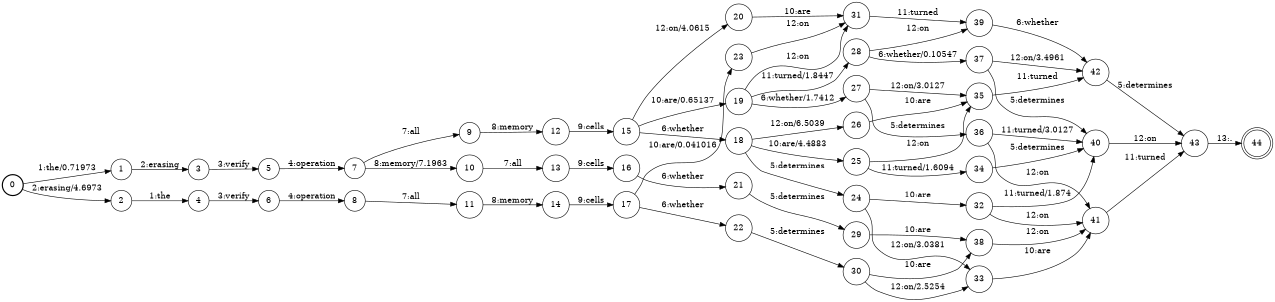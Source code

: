 digraph FST {
rankdir = LR;
size = "8.5,11";
label = "";
center = 1;
orientation = Portrait;
ranksep = "0.4";
nodesep = "0.25";
0 [label = "0", shape = circle, style = bold, fontsize = 14]
	0 -> 1 [label = "1:the/0.71973", fontsize = 14];
	0 -> 2 [label = "2:erasing/4.6973", fontsize = 14];
1 [label = "1", shape = circle, style = solid, fontsize = 14]
	1 -> 3 [label = "2:erasing", fontsize = 14];
2 [label = "2", shape = circle, style = solid, fontsize = 14]
	2 -> 4 [label = "1:the", fontsize = 14];
3 [label = "3", shape = circle, style = solid, fontsize = 14]
	3 -> 5 [label = "3:verify", fontsize = 14];
4 [label = "4", shape = circle, style = solid, fontsize = 14]
	4 -> 6 [label = "3:verify", fontsize = 14];
5 [label = "5", shape = circle, style = solid, fontsize = 14]
	5 -> 7 [label = "4:operation", fontsize = 14];
6 [label = "6", shape = circle, style = solid, fontsize = 14]
	6 -> 8 [label = "4:operation", fontsize = 14];
7 [label = "7", shape = circle, style = solid, fontsize = 14]
	7 -> 9 [label = "7:all", fontsize = 14];
	7 -> 10 [label = "8:memory/7.1963", fontsize = 14];
8 [label = "8", shape = circle, style = solid, fontsize = 14]
	8 -> 11 [label = "7:all", fontsize = 14];
9 [label = "9", shape = circle, style = solid, fontsize = 14]
	9 -> 12 [label = "8:memory", fontsize = 14];
10 [label = "10", shape = circle, style = solid, fontsize = 14]
	10 -> 13 [label = "7:all", fontsize = 14];
11 [label = "11", shape = circle, style = solid, fontsize = 14]
	11 -> 14 [label = "8:memory", fontsize = 14];
12 [label = "12", shape = circle, style = solid, fontsize = 14]
	12 -> 15 [label = "9:cells", fontsize = 14];
13 [label = "13", shape = circle, style = solid, fontsize = 14]
	13 -> 16 [label = "9:cells", fontsize = 14];
14 [label = "14", shape = circle, style = solid, fontsize = 14]
	14 -> 17 [label = "9:cells", fontsize = 14];
15 [label = "15", shape = circle, style = solid, fontsize = 14]
	15 -> 18 [label = "6:whether", fontsize = 14];
	15 -> 19 [label = "10:are/0.65137", fontsize = 14];
	15 -> 20 [label = "12:on/4.0615", fontsize = 14];
16 [label = "16", shape = circle, style = solid, fontsize = 14]
	16 -> 21 [label = "6:whether", fontsize = 14];
17 [label = "17", shape = circle, style = solid, fontsize = 14]
	17 -> 22 [label = "6:whether", fontsize = 14];
	17 -> 23 [label = "10:are/0.041016", fontsize = 14];
18 [label = "18", shape = circle, style = solid, fontsize = 14]
	18 -> 24 [label = "5:determines", fontsize = 14];
	18 -> 25 [label = "10:are/4.4883", fontsize = 14];
	18 -> 26 [label = "12:on/6.5039", fontsize = 14];
19 [label = "19", shape = circle, style = solid, fontsize = 14]
	19 -> 27 [label = "6:whether/1.7412", fontsize = 14];
	19 -> 28 [label = "11:turned/1.8447", fontsize = 14];
	19 -> 31 [label = "12:on", fontsize = 14];
20 [label = "20", shape = circle, style = solid, fontsize = 14]
	20 -> 31 [label = "10:are", fontsize = 14];
21 [label = "21", shape = circle, style = solid, fontsize = 14]
	21 -> 29 [label = "5:determines", fontsize = 14];
22 [label = "22", shape = circle, style = solid, fontsize = 14]
	22 -> 30 [label = "5:determines", fontsize = 14];
23 [label = "23", shape = circle, style = solid, fontsize = 14]
	23 -> 31 [label = "12:on", fontsize = 14];
24 [label = "24", shape = circle, style = solid, fontsize = 14]
	24 -> 32 [label = "10:are", fontsize = 14];
	24 -> 33 [label = "12:on/3.0381", fontsize = 14];
25 [label = "25", shape = circle, style = solid, fontsize = 14]
	25 -> 34 [label = "11:turned/1.6094", fontsize = 14];
	25 -> 35 [label = "12:on", fontsize = 14];
26 [label = "26", shape = circle, style = solid, fontsize = 14]
	26 -> 35 [label = "10:are", fontsize = 14];
27 [label = "27", shape = circle, style = solid, fontsize = 14]
	27 -> 36 [label = "5:determines", fontsize = 14];
	27 -> 35 [label = "12:on/3.0127", fontsize = 14];
28 [label = "28", shape = circle, style = solid, fontsize = 14]
	28 -> 37 [label = "6:whether/0.10547", fontsize = 14];
	28 -> 39 [label = "12:on", fontsize = 14];
29 [label = "29", shape = circle, style = solid, fontsize = 14]
	29 -> 38 [label = "10:are", fontsize = 14];
30 [label = "30", shape = circle, style = solid, fontsize = 14]
	30 -> 38 [label = "10:are", fontsize = 14];
	30 -> 33 [label = "12:on/2.5254", fontsize = 14];
31 [label = "31", shape = circle, style = solid, fontsize = 14]
	31 -> 39 [label = "11:turned", fontsize = 14];
32 [label = "32", shape = circle, style = solid, fontsize = 14]
	32 -> 40 [label = "11:turned/1.874", fontsize = 14];
	32 -> 41 [label = "12:on", fontsize = 14];
33 [label = "33", shape = circle, style = solid, fontsize = 14]
	33 -> 41 [label = "10:are", fontsize = 14];
34 [label = "34", shape = circle, style = solid, fontsize = 14]
	34 -> 40 [label = "5:determines", fontsize = 14];
35 [label = "35", shape = circle, style = solid, fontsize = 14]
	35 -> 42 [label = "11:turned", fontsize = 14];
36 [label = "36", shape = circle, style = solid, fontsize = 14]
	36 -> 40 [label = "11:turned/3.0127", fontsize = 14];
	36 -> 41 [label = "12:on", fontsize = 14];
37 [label = "37", shape = circle, style = solid, fontsize = 14]
	37 -> 40 [label = "5:determines", fontsize = 14];
	37 -> 42 [label = "12:on/3.4961", fontsize = 14];
38 [label = "38", shape = circle, style = solid, fontsize = 14]
	38 -> 41 [label = "12:on", fontsize = 14];
39 [label = "39", shape = circle, style = solid, fontsize = 14]
	39 -> 42 [label = "6:whether", fontsize = 14];
40 [label = "40", shape = circle, style = solid, fontsize = 14]
	40 -> 43 [label = "12:on", fontsize = 14];
41 [label = "41", shape = circle, style = solid, fontsize = 14]
	41 -> 43 [label = "11:turned", fontsize = 14];
42 [label = "42", shape = circle, style = solid, fontsize = 14]
	42 -> 43 [label = "5:determines", fontsize = 14];
43 [label = "43", shape = circle, style = solid, fontsize = 14]
	43 -> 44 [label = "13:.", fontsize = 14];
44 [label = "44", shape = doublecircle, style = solid, fontsize = 14]
}
